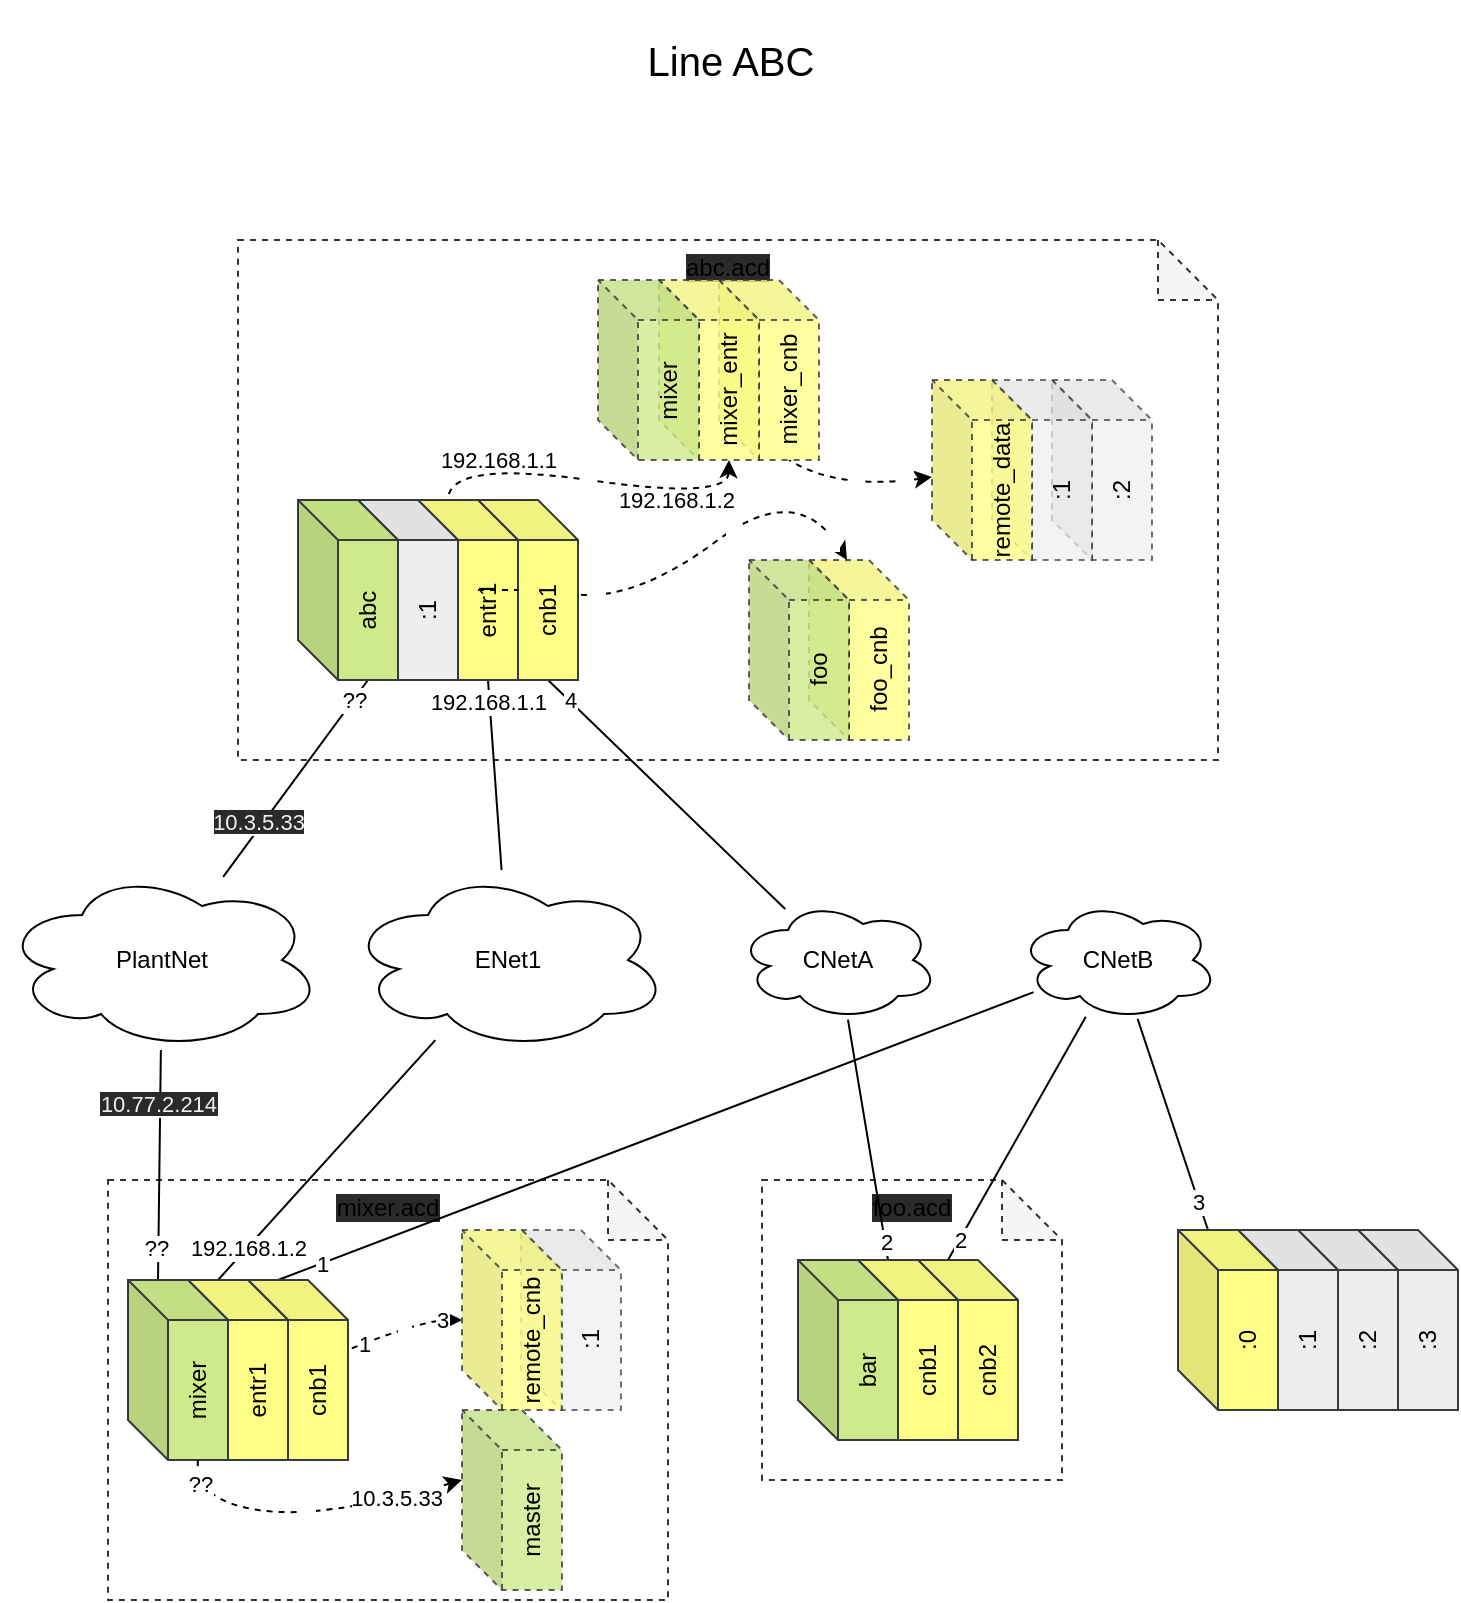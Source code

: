 <mxfile>
    <diagram id="jlea477938uRUmaAHe9S" name="Page-1">
        <mxGraphModel dx="1188" dy="924" grid="1" gridSize="10" guides="1" tooltips="1" connect="1" arrows="1" fold="1" page="1" pageScale="1" pageWidth="850" pageHeight="1100" math="0" shadow="0">
            <root>
                <mxCell id="0"/>
                <mxCell id="1" parent="0"/>
                <mxCell id="52" value="foo.acd" style="shape=note;whiteSpace=wrap;html=1;backgroundOutline=1;darkOpacity=0.05;dashed=1;labelBackgroundColor=#2a2a2a;fontFamily=Helvetica;fontColor=default;opacity=80;verticalAlign=top;" parent="1" vertex="1">
                    <mxGeometry x="441" y="610" width="150" height="150" as="geometry"/>
                </mxCell>
                <mxCell id="51" value="mixer.acd" style="shape=note;whiteSpace=wrap;html=1;backgroundOutline=1;darkOpacity=0.05;dashed=1;labelBackgroundColor=#2a2a2a;fontFamily=Helvetica;fontColor=default;opacity=80;verticalAlign=top;" parent="1" vertex="1">
                    <mxGeometry x="114" y="610" width="280" height="210" as="geometry"/>
                </mxCell>
                <mxCell id="50" value="abc.acd" style="shape=note;whiteSpace=wrap;html=1;backgroundOutline=1;darkOpacity=0.05;dashed=1;labelBackgroundColor=#2a2a2a;fontFamily=Helvetica;opacity=80;align=center;verticalAlign=top;" parent="1" vertex="1">
                    <mxGeometry x="179" y="140" width="490" height="260" as="geometry"/>
                </mxCell>
                <mxCell id="46" value="" style="edgeStyle=none;rounded=1;html=1;exitX=0;exitY=0;exitDx=35;exitDy=90;exitPerimeter=0;fontFamily=Helvetica;fontColor=default;startArrow=none;startFill=0;endArrow=none;endFill=0;" parent="1" source="44" target="48" edge="1">
                    <mxGeometry relative="1" as="geometry"/>
                </mxCell>
                <mxCell id="113" value="192.168.1.1" style="edgeLabel;html=1;align=center;verticalAlign=middle;resizable=0;points=[];fontFamily=Helvetica;fontColor=default;" parent="46" vertex="1" connectable="0">
                    <mxGeometry x="-0.78" y="-1" relative="1" as="geometry">
                        <mxPoint as="offset"/>
                    </mxGeometry>
                </mxCell>
                <mxCell id="15" value="" style="edgeStyle=none;html=1;fontFamily=Helvetica;fontColor=default;endArrow=none;endFill=0;exitX=0;exitY=0;exitDx=15;exitDy=0;exitPerimeter=0;" parent="1" source="17" target="3" edge="1">
                    <mxGeometry relative="1" as="geometry"/>
                </mxCell>
                <mxCell id="105" value="3" style="edgeLabel;html=1;align=center;verticalAlign=middle;resizable=0;points=[];fontFamily=Helvetica;fontColor=default;" parent="15" vertex="1" connectable="0">
                    <mxGeometry x="-0.724" relative="1" as="geometry">
                        <mxPoint as="offset"/>
                    </mxGeometry>
                </mxCell>
                <mxCell id="56" value="" style="edgeStyle=none;rounded=1;html=1;entryX=0;entryY=0;entryDx=15;entryDy=0;entryPerimeter=0;fontFamily=Helvetica;fontColor=default;startArrow=none;startFill=0;endArrow=none;endFill=0;" parent="1" source="2" target="53" edge="1">
                    <mxGeometry relative="1" as="geometry"/>
                </mxCell>
                <mxCell id="107" value="2" style="edgeLabel;html=1;align=center;verticalAlign=middle;resizable=0;points=[];fontFamily=Helvetica;fontColor=default;" parent="56" vertex="1" connectable="0">
                    <mxGeometry x="0.395" relative="1" as="geometry">
                        <mxPoint x="5" y="27" as="offset"/>
                    </mxGeometry>
                </mxCell>
                <mxCell id="2" value="CNetA" style="ellipse;shape=cloud;whiteSpace=wrap;html=1;align=center;" parent="1" vertex="1">
                    <mxGeometry x="429" y="470" width="100" height="60" as="geometry"/>
                </mxCell>
                <mxCell id="3" value="CNetB" style="ellipse;shape=cloud;whiteSpace=wrap;html=1;align=center;" parent="1" vertex="1">
                    <mxGeometry x="569" y="470" width="100" height="60" as="geometry"/>
                </mxCell>
                <mxCell id="5" value="" style="edgeStyle=none;html=1;endArrow=none;endFill=0;exitX=0;exitY=0;exitDx=35;exitDy=90;exitPerimeter=0;" parent="1" source="37" target="2" edge="1">
                    <mxGeometry relative="1" as="geometry">
                        <mxPoint x="399.966" y="260" as="sourcePoint"/>
                    </mxGeometry>
                </mxCell>
                <mxCell id="102" value="4" style="edgeLabel;html=1;align=center;verticalAlign=middle;resizable=0;points=[];fontFamily=Helvetica;fontColor=default;" parent="5" vertex="1" connectable="0">
                    <mxGeometry x="-0.827" y="1" relative="1" as="geometry">
                        <mxPoint as="offset"/>
                    </mxGeometry>
                </mxCell>
                <mxCell id="9" value="&lt;span style=&quot;color: rgb(240 , 240 , 240) ; font-family: &amp;#34;helvetica&amp;#34; ; font-size: 11px ; font-style: normal ; font-weight: 400 ; letter-spacing: normal ; text-align: center ; text-indent: 0px ; text-transform: none ; word-spacing: 0px ; background-color: rgb(42 , 42 , 42) ; display: inline ; float: none&quot;&gt;10.3.5.33&lt;br&gt;&lt;/span&gt;" style="edgeStyle=none;html=1;endArrow=none;endFill=0;entryX=0;entryY=0;entryDx=35;entryDy=90;entryPerimeter=0;" parent="1" source="8" target="39" edge="1">
                    <mxGeometry x="-0.478" y="2" relative="1" as="geometry">
                        <mxPoint x="307.719" y="350" as="targetPoint"/>
                        <mxPoint as="offset"/>
                    </mxGeometry>
                </mxCell>
                <mxCell id="101" value="??" style="edgeLabel;html=1;align=center;verticalAlign=middle;resizable=0;points=[];fontFamily=Helvetica;fontColor=default;" parent="9" vertex="1" connectable="0">
                    <mxGeometry x="0.797" relative="1" as="geometry">
                        <mxPoint as="offset"/>
                    </mxGeometry>
                </mxCell>
                <mxCell id="21" value="" style="edgeStyle=none;html=1;fontFamily=Helvetica;fontColor=default;startArrow=none;startFill=0;endArrow=none;endFill=0;entryX=0;entryY=0;entryDx=15;entryDy=0;entryPerimeter=0;" parent="1" source="48" target="59" edge="1">
                    <mxGeometry relative="1" as="geometry"/>
                </mxCell>
                <mxCell id="110" value="192.168.1.2" style="edgeLabel;html=1;align=center;verticalAlign=middle;resizable=0;points=[];fontFamily=Helvetica;fontColor=default;" parent="21" vertex="1" connectable="0">
                    <mxGeometry x="0.744" relative="1" as="geometry">
                        <mxPoint x="1" y="-1" as="offset"/>
                    </mxGeometry>
                </mxCell>
                <mxCell id="8" value="PlantNet" style="ellipse;shape=cloud;whiteSpace=wrap;html=1;align=center;" parent="1" vertex="1">
                    <mxGeometry x="61" y="455" width="160" height="90" as="geometry"/>
                </mxCell>
                <mxCell id="30" value="" style="edgeStyle=none;html=1;fontFamily=Helvetica;fontColor=default;endArrow=none;endFill=0;exitX=0;exitY=0;exitDx=15;exitDy=0;exitPerimeter=0;" parent="1" source="29" target="3" edge="1">
                    <mxGeometry relative="1" as="geometry">
                        <mxPoint x="736" y="640" as="sourcePoint"/>
                        <mxPoint x="779.09" y="586.966" as="targetPoint"/>
                    </mxGeometry>
                </mxCell>
                <mxCell id="111" value="1" style="edgeLabel;html=1;align=center;verticalAlign=middle;resizable=0;points=[];fontFamily=Helvetica;fontColor=default;" parent="30" vertex="1" connectable="0">
                    <mxGeometry x="-0.878" relative="1" as="geometry">
                        <mxPoint x="-1" as="offset"/>
                    </mxGeometry>
                </mxCell>
                <mxCell id="33" value="C" style="edgeStyle=none;html=1;fontFamily=Helvetica;fontColor=#FFFFFF;startArrow=classic;startFill=1;endArrow=none;endFill=0;dashed=1;curved=1;" parent="1" source="31" target="29" edge="1">
                    <mxGeometry relative="1" as="geometry">
                        <mxPoint x="69.878" y="365" as="sourcePoint"/>
                        <mxPoint x="153.122" y="645" as="targetPoint"/>
                        <Array as="points">
                            <mxPoint x="271" y="680"/>
                        </Array>
                    </mxGeometry>
                </mxCell>
                <mxCell id="98" value="3" style="edgeLabel;html=1;align=center;verticalAlign=middle;resizable=0;points=[];fontFamily=Helvetica;fontColor=default;" parent="33" vertex="1" connectable="0">
                    <mxGeometry x="-0.662" relative="1" as="geometry">
                        <mxPoint as="offset"/>
                    </mxGeometry>
                </mxCell>
                <mxCell id="99" value="1" style="edgeLabel;html=1;align=center;verticalAlign=middle;resizable=0;points=[];fontFamily=Helvetica;fontColor=default;" parent="33" vertex="1" connectable="0">
                    <mxGeometry x="0.731" relative="1" as="geometry">
                        <mxPoint as="offset"/>
                    </mxGeometry>
                </mxCell>
                <mxCell id="42" value="C" style="edgeStyle=none;html=1;dashed=1;fontFamily=Helvetica;fontColor=#FFFFFF;startArrow=classic;startFill=1;endArrow=none;endFill=0;entryX=0;entryY=0;entryDx=35;entryDy=90;entryPerimeter=0;curved=1;" parent="1" source="36" target="14" edge="1">
                    <mxGeometry relative="1" as="geometry">
                        <Array as="points">
                            <mxPoint x="479" y="265"/>
                        </Array>
                    </mxGeometry>
                </mxCell>
                <mxCell id="85" value="3" style="edgeLabel;html=1;align=center;verticalAlign=middle;resizable=0;points=[];fontFamily=Helvetica;fontColor=#FFFFFF;" parent="42" vertex="1" connectable="0">
                    <mxGeometry x="-0.649" relative="1" as="geometry">
                        <mxPoint as="offset"/>
                    </mxGeometry>
                </mxCell>
                <mxCell id="86" value="1" style="edgeLabel;html=1;align=center;verticalAlign=middle;resizable=0;points=[];fontFamily=Helvetica;fontColor=#FFFFFF;" parent="42" vertex="1" connectable="0">
                    <mxGeometry x="0.815" y="-2" relative="1" as="geometry">
                        <mxPoint x="-7" y="7" as="offset"/>
                    </mxGeometry>
                </mxCell>
                <mxCell id="48" value="ENet1" style="ellipse;shape=cloud;whiteSpace=wrap;html=1;align=center;" parent="1" vertex="1">
                    <mxGeometry x="234" y="455" width="160" height="90" as="geometry"/>
                </mxCell>
                <mxCell id="58" value="" style="edgeStyle=none;rounded=1;html=1;entryX=0;entryY=0;entryDx=15;entryDy=0;entryPerimeter=0;fontFamily=Helvetica;fontColor=default;startArrow=none;startFill=0;endArrow=none;endFill=0;" parent="1" source="3" target="57" edge="1">
                    <mxGeometry relative="1" as="geometry">
                        <mxPoint x="293.833" y="519.69" as="sourcePoint"/>
                        <mxPoint x="266" y="635" as="targetPoint"/>
                    </mxGeometry>
                </mxCell>
                <mxCell id="106" value="2" style="edgeLabel;html=1;align=center;verticalAlign=middle;resizable=0;points=[];fontFamily=Helvetica;fontColor=default;" parent="58" vertex="1" connectable="0">
                    <mxGeometry x="0.551" relative="1" as="geometry">
                        <mxPoint x="-10" y="17" as="offset"/>
                    </mxGeometry>
                </mxCell>
                <mxCell id="63" value="C" style="html=1;dashed=1;fontFamily=Helvetica;fontColor=#FFFFFF;startArrow=classic;startFill=1;endArrow=none;endFill=0;exitX=0;exitY=0;exitDx=19;exitDy=0;exitPerimeter=0;curved=1;" parent="1" source="62" target="37" edge="1">
                    <mxGeometry relative="1" as="geometry">
                        <mxPoint x="379" y="255" as="sourcePoint"/>
                        <mxPoint x="359" y="255" as="targetPoint"/>
                        <Array as="points">
                            <mxPoint x="459" y="260"/>
                            <mxPoint x="379" y="320"/>
                        </Array>
                    </mxGeometry>
                </mxCell>
                <mxCell id="87" value="2" style="edgeLabel;html=1;align=center;verticalAlign=middle;resizable=0;points=[];fontFamily=Helvetica;fontColor=#FFFFFF;" parent="63" vertex="1" connectable="0">
                    <mxGeometry x="-0.843" y="1" relative="1" as="geometry">
                        <mxPoint as="offset"/>
                    </mxGeometry>
                </mxCell>
                <mxCell id="88" value="4" style="edgeLabel;html=1;align=center;verticalAlign=middle;resizable=0;points=[];fontFamily=Helvetica;fontColor=#FFFFFF;" parent="63" vertex="1" connectable="0">
                    <mxGeometry x="0.895" y="-1" relative="1" as="geometry">
                        <mxPoint as="offset"/>
                    </mxGeometry>
                </mxCell>
                <mxCell id="65" value="E" style="edgeStyle=none;html=1;dashed=1;fontFamily=Helvetica;fontColor=#FFFFFF;startArrow=classic;startFill=1;endArrow=none;endFill=0;entryX=0;entryY=0;entryDx=15;entryDy=0;entryPerimeter=0;exitX=0;exitY=0;exitDx=35;exitDy=90;exitPerimeter=0;curved=1;" parent="1" source="60" target="44" edge="1">
                    <mxGeometry relative="1" as="geometry">
                        <mxPoint x="369" y="245" as="sourcePoint"/>
                        <mxPoint x="349" y="245" as="targetPoint"/>
                        <Array as="points">
                            <mxPoint x="424" y="270"/>
                            <mxPoint x="284" y="250"/>
                        </Array>
                    </mxGeometry>
                </mxCell>
                <mxCell id="114" value="192.168.1.1" style="edgeLabel;html=1;align=center;verticalAlign=middle;resizable=0;points=[];fontFamily=Helvetica;fontColor=default;labelBackgroundColor=none;" parent="65" vertex="1" connectable="0">
                    <mxGeometry x="0.66" y="7" relative="1" as="geometry">
                        <mxPoint x="15" y="-9" as="offset"/>
                    </mxGeometry>
                </mxCell>
                <mxCell id="115" value="192.168.1.2" style="edgeLabel;html=1;align=center;verticalAlign=middle;resizable=0;points=[];fontFamily=Helvetica;fontColor=default;labelBackgroundColor=none;" parent="65" vertex="1" connectable="0">
                    <mxGeometry x="-0.652" y="-5" relative="1" as="geometry">
                        <mxPoint x="-16" y="6" as="offset"/>
                    </mxGeometry>
                </mxCell>
                <mxCell id="68" value="&lt;span style=&quot;color: rgb(240 , 240 , 240) ; font-family: &amp;#34;helvetica&amp;#34; ; font-size: 11px ; font-style: normal ; font-weight: 400 ; letter-spacing: normal ; text-align: center ; text-indent: 0px ; text-transform: none ; word-spacing: 0px ; background-color: rgb(42 , 42 , 42) ; display: inline ; float: none&quot;&gt;10.77.2.214&lt;/span&gt;" style="edgeStyle=none;html=1;endArrow=none;endFill=0;entryX=0;entryY=0;entryDx=15;entryDy=0;entryPerimeter=0;" parent="1" source="8" target="19" edge="1">
                    <mxGeometry x="-0.523" y="-1" relative="1" as="geometry">
                        <mxPoint x="173.957" y="452.038" as="sourcePoint"/>
                        <mxPoint x="61" y="630" as="targetPoint"/>
                        <mxPoint as="offset"/>
                    </mxGeometry>
                </mxCell>
                <mxCell id="109" value="??" style="edgeLabel;html=1;align=center;verticalAlign=middle;resizable=0;points=[];fontFamily=Helvetica;fontColor=default;" parent="68" vertex="1" connectable="0">
                    <mxGeometry x="0.743" y="-1" relative="1" as="geometry">
                        <mxPoint y="-1" as="offset"/>
                    </mxGeometry>
                </mxCell>
                <mxCell id="80" value="" style="group" parent="1" vertex="1" connectable="0">
                    <mxGeometry x="209" y="270" width="140" height="90" as="geometry"/>
                </mxCell>
                <mxCell id="37" value="cnb1" style="shape=cube;whiteSpace=wrap;html=1;boundedLbl=1;backgroundOutline=1;darkOpacity=0.05;darkOpacity2=0.1;horizontal=0;fillColor=#ffff88;strokeColor=#36393d;fontColor=#000000;" parent="80" vertex="1">
                    <mxGeometry x="90" width="50" height="90" as="geometry"/>
                </mxCell>
                <mxCell id="44" value="entr1" style="shape=cube;whiteSpace=wrap;html=1;boundedLbl=1;backgroundOutline=1;darkOpacity=0.05;darkOpacity2=0.1;horizontal=0;fillColor=#ffff88;strokeColor=#36393d;fontColor=#000000;" parent="80" vertex="1">
                    <mxGeometry x="60" width="50" height="90" as="geometry"/>
                </mxCell>
                <mxCell id="43" style="edgeStyle=none;rounded=1;html=1;dashed=1;fontFamily=Helvetica;fontColor=#000000;startArrow=none;startFill=1;endArrow=none;endFill=0;" parent="80" source="37" target="44" edge="1">
                    <mxGeometry relative="1" as="geometry">
                        <mxPoint x="130" y="50" as="targetPoint"/>
                        <Array as="points"/>
                    </mxGeometry>
                </mxCell>
                <mxCell id="38" value=":1" style="shape=cube;whiteSpace=wrap;html=1;boundedLbl=1;backgroundOutline=1;darkOpacity=0.05;darkOpacity2=0.1;horizontal=0;fillColor=#eeeeee;strokeColor=#36393d;fontColor=#000000;" parent="80" vertex="1">
                    <mxGeometry x="30" width="50" height="90" as="geometry"/>
                </mxCell>
                <mxCell id="39" value="abc" style="shape=cube;whiteSpace=wrap;html=1;boundedLbl=1;backgroundOutline=1;darkOpacity=0.05;darkOpacity2=0.1;horizontal=0;fillColor=#cdeb8b;strokeColor=#36393d;fontColor=#000000;" parent="80" vertex="1">
                    <mxGeometry width="50" height="90" as="geometry"/>
                </mxCell>
                <mxCell id="81" value="" style="group" parent="1" vertex="1" connectable="0">
                    <mxGeometry x="291" y="635" width="79.5" height="90" as="geometry"/>
                </mxCell>
                <mxCell id="75" value=":1" style="shape=cube;whiteSpace=wrap;html=1;boundedLbl=1;backgroundOutline=1;darkOpacity=0.05;darkOpacity2=0.1;horizontal=0;fillColor=#eeeeee;strokeColor=#36393d;fontColor=#000000;opacity=70;dashed=1;" parent="81" vertex="1">
                    <mxGeometry x="29.5" width="50" height="90" as="geometry"/>
                </mxCell>
                <mxCell id="31" value="remote_cnb" style="shape=cube;whiteSpace=wrap;html=1;boundedLbl=1;backgroundOutline=1;darkOpacity=0.05;darkOpacity2=0.1;horizontal=0;dashed=1;fillColor=#ffff88;strokeColor=#36393d;fontColor=#000000;opacity=80;" parent="81" vertex="1">
                    <mxGeometry width="50" height="90" as="geometry"/>
                </mxCell>
                <mxCell id="82" value="" style="group" parent="1" vertex="1" connectable="0">
                    <mxGeometry x="124" y="660" width="110" height="90" as="geometry"/>
                </mxCell>
                <mxCell id="29" value="cnb1" style="shape=cube;whiteSpace=wrap;html=1;boundedLbl=1;backgroundOutline=1;darkOpacity=0.05;darkOpacity2=0.1;horizontal=0;fillColor=#ffff88;strokeColor=#36393d;fontColor=#000000;" parent="82" vertex="1">
                    <mxGeometry x="60" width="50" height="90" as="geometry"/>
                </mxCell>
                <mxCell id="59" value="entr1" style="shape=cube;whiteSpace=wrap;html=1;boundedLbl=1;backgroundOutline=1;darkOpacity=0.05;darkOpacity2=0.1;horizontal=0;fillColor=#ffff88;strokeColor=#36393d;fontColor=#000000;" parent="82" vertex="1">
                    <mxGeometry x="30" width="50" height="90" as="geometry"/>
                </mxCell>
                <mxCell id="19" value="mixer" style="shape=cube;whiteSpace=wrap;html=1;boundedLbl=1;backgroundOutline=1;darkOpacity=0.05;darkOpacity2=0.1;horizontal=0;fillColor=#cdeb8b;strokeColor=#36393d;fontColor=#000000;" parent="82" vertex="1">
                    <mxGeometry width="50" height="90" as="geometry"/>
                </mxCell>
                <mxCell id="83" value="" style="group" parent="1" vertex="1" connectable="0">
                    <mxGeometry x="459" y="650" width="110" height="90" as="geometry"/>
                </mxCell>
                <mxCell id="57" value="cnb2" style="shape=cube;whiteSpace=wrap;html=1;boundedLbl=1;backgroundOutline=1;darkOpacity=0.05;darkOpacity2=0.1;horizontal=0;fillColor=#ffff88;strokeColor=#36393d;fontColor=#000000;" parent="83" vertex="1">
                    <mxGeometry x="60" width="50" height="90" as="geometry"/>
                </mxCell>
                <mxCell id="53" value="cnb1" style="shape=cube;whiteSpace=wrap;html=1;boundedLbl=1;backgroundOutline=1;darkOpacity=0.05;darkOpacity2=0.1;horizontal=0;fillColor=#ffff88;strokeColor=#36393d;fontColor=#000000;" parent="83" vertex="1">
                    <mxGeometry x="30" width="50" height="90" as="geometry"/>
                </mxCell>
                <mxCell id="55" value="bar" style="shape=cube;whiteSpace=wrap;html=1;boundedLbl=1;backgroundOutline=1;darkOpacity=0.05;darkOpacity2=0.1;horizontal=0;fillColor=#cdeb8b;strokeColor=#36393d;fontColor=#000000;" parent="83" vertex="1">
                    <mxGeometry width="50" height="90" as="geometry"/>
                </mxCell>
                <mxCell id="96" value="master" style="shape=cube;whiteSpace=wrap;html=1;boundedLbl=1;backgroundOutline=1;darkOpacity=0.05;darkOpacity2=0.1;horizontal=0;fillColor=#cdeb8b;strokeColor=#36393d;fontColor=#000000;dashed=1;opacity=80;" parent="1" vertex="1">
                    <mxGeometry x="291" y="725" width="50" height="90" as="geometry"/>
                </mxCell>
                <mxCell id="97" value="E" style="edgeStyle=none;html=1;dashed=1;fontFamily=Helvetica;fontColor=#FFFFFF;startArrow=classic;startFill=1;endArrow=none;endFill=0;entryX=0;entryY=0;entryDx=35;entryDy=90;entryPerimeter=0;exitX=0;exitY=0;exitDx=0;exitDy=35;exitPerimeter=0;curved=1;" parent="1" source="96" target="19" edge="1">
                    <mxGeometry x="0.03" y="-6" relative="1" as="geometry">
                        <mxPoint x="386.0" y="260.0" as="sourcePoint"/>
                        <mxPoint x="236" y="280.0" as="targetPoint"/>
                        <Array as="points">
                            <mxPoint x="221" y="780"/>
                            <mxPoint x="157" y="770"/>
                        </Array>
                        <mxPoint as="offset"/>
                    </mxGeometry>
                </mxCell>
                <mxCell id="100" value="??" style="edgeLabel;html=1;align=center;verticalAlign=middle;resizable=0;points=[];fontFamily=Helvetica;fontColor=default;" parent="97" vertex="1" connectable="0">
                    <mxGeometry x="0.861" y="-2" relative="1" as="geometry">
                        <mxPoint as="offset"/>
                    </mxGeometry>
                </mxCell>
                <mxCell id="112" value="10.3.5.33" style="edgeLabel;html=1;align=center;verticalAlign=middle;resizable=0;points=[];fontFamily=Helvetica;fontColor=default;" parent="97" vertex="1" connectable="0">
                    <mxGeometry x="-0.562" y="-1" relative="1" as="geometry">
                        <mxPoint as="offset"/>
                    </mxGeometry>
                </mxCell>
                <mxCell id="116" value="" style="group" parent="1" vertex="1" connectable="0">
                    <mxGeometry x="434.5" y="300" width="80" height="90" as="geometry"/>
                </mxCell>
                <mxCell id="62" value="foo_cnb" style="shape=cube;whiteSpace=wrap;html=1;boundedLbl=1;backgroundOutline=1;darkOpacity=0.05;darkOpacity2=0.1;horizontal=0;dashed=1;fillColor=#ffff88;strokeColor=#36393d;fontColor=#000000;opacity=80;" parent="116" vertex="1">
                    <mxGeometry x="30" width="50" height="90" as="geometry"/>
                </mxCell>
                <mxCell id="66" value="foo" style="shape=cube;whiteSpace=wrap;html=1;boundedLbl=1;backgroundOutline=1;darkOpacity=0.05;darkOpacity2=0.1;horizontal=0;dashed=1;fillColor=#cdeb8b;strokeColor=#36393d;opacity=80;fontColor=#000000;" parent="116" vertex="1">
                    <mxGeometry width="50" height="90" as="geometry"/>
                </mxCell>
                <mxCell id="117" value="" style="group" parent="1" vertex="1" connectable="0">
                    <mxGeometry x="526" y="210" width="110" height="90" as="geometry"/>
                </mxCell>
                <mxCell id="72" value=":2" style="shape=cube;whiteSpace=wrap;html=1;boundedLbl=1;backgroundOutline=1;darkOpacity=0.05;darkOpacity2=0.1;horizontal=0;fillColor=#eeeeee;strokeColor=#36393d;fontColor=#000000;opacity=70;dashed=1;" parent="117" vertex="1">
                    <mxGeometry x="60" width="50" height="90" as="geometry"/>
                </mxCell>
                <mxCell id="73" value=":1" style="shape=cube;whiteSpace=wrap;html=1;boundedLbl=1;backgroundOutline=1;darkOpacity=0.05;darkOpacity2=0.1;horizontal=0;fillColor=#eeeeee;strokeColor=#36393d;fontColor=#000000;opacity=70;dashed=1;" parent="117" vertex="1">
                    <mxGeometry x="30" width="50" height="90" as="geometry"/>
                </mxCell>
                <mxCell id="36" value="remote_data" style="shape=cube;whiteSpace=wrap;html=1;boundedLbl=1;backgroundOutline=1;darkOpacity=0.05;darkOpacity2=0.1;horizontal=0;dashed=1;fillColor=#ffff88;strokeColor=#36393d;fontColor=#000000;opacity=80;" parent="117" vertex="1">
                    <mxGeometry width="50" height="90" as="geometry"/>
                </mxCell>
                <mxCell id="118" value="" style="group" parent="1" vertex="1" connectable="0">
                    <mxGeometry x="359" y="160" width="110.5" height="90" as="geometry"/>
                </mxCell>
                <mxCell id="14" value="mixer_cnb" style="shape=cube;whiteSpace=wrap;html=1;boundedLbl=1;backgroundOutline=1;darkOpacity=0.05;darkOpacity2=0.1;horizontal=0;dashed=1;fillColor=#ffff88;strokeColor=#36393d;fontColor=#000000;opacity=80;" parent="118" vertex="1">
                    <mxGeometry x="60.5" width="50" height="90" as="geometry"/>
                </mxCell>
                <mxCell id="60" value="mixer_entr" style="shape=cube;whiteSpace=wrap;html=1;boundedLbl=1;backgroundOutline=1;darkOpacity=0.05;darkOpacity2=0.1;horizontal=0;dashed=1;fillColor=#ffff88;strokeColor=#36393d;fontColor=#000000;opacity=80;" parent="118" vertex="1">
                    <mxGeometry x="30.5" width="50" height="90" as="geometry"/>
                </mxCell>
                <mxCell id="27" value="mixer" style="shape=cube;whiteSpace=wrap;html=1;boundedLbl=1;backgroundOutline=1;darkOpacity=0.05;darkOpacity2=0.1;horizontal=0;dashed=1;fillColor=#cdeb8b;strokeColor=#36393d;opacity=80;fontColor=#000000;" parent="118" vertex="1">
                    <mxGeometry width="50.5" height="90" as="geometry"/>
                </mxCell>
                <mxCell id="120" value="" style="group" parent="1" vertex="1" connectable="0">
                    <mxGeometry x="649" y="635" width="140" height="90" as="geometry"/>
                </mxCell>
                <mxCell id="119" value=":3" style="shape=cube;whiteSpace=wrap;html=1;boundedLbl=1;backgroundOutline=1;darkOpacity=0.05;darkOpacity2=0.1;horizontal=0;fillColor=#eeeeee;strokeColor=#36393d;fontColor=#000000;" parent="120" vertex="1">
                    <mxGeometry x="90" width="50" height="90" as="geometry"/>
                </mxCell>
                <mxCell id="22" value=":2" style="shape=cube;whiteSpace=wrap;html=1;boundedLbl=1;backgroundOutline=1;darkOpacity=0.05;darkOpacity2=0.1;horizontal=0;fillColor=#eeeeee;strokeColor=#36393d;fontColor=#000000;" parent="120" vertex="1">
                    <mxGeometry x="60" width="50" height="90" as="geometry"/>
                </mxCell>
                <mxCell id="23" value=":1" style="shape=cube;whiteSpace=wrap;html=1;boundedLbl=1;backgroundOutline=1;darkOpacity=0.05;darkOpacity2=0.1;horizontal=0;fillColor=#eeeeee;strokeColor=#36393d;fontColor=#000000;" parent="120" vertex="1">
                    <mxGeometry x="30" width="50" height="90" as="geometry"/>
                </mxCell>
                <mxCell id="17" value=":0" style="shape=cube;whiteSpace=wrap;html=1;boundedLbl=1;backgroundOutline=1;darkOpacity=0.05;darkOpacity2=0.1;horizontal=0;fillColor=#ffff88;strokeColor=#36393d;fontColor=#000000;" parent="120" vertex="1">
                    <mxGeometry width="50" height="90" as="geometry"/>
                </mxCell>
                <mxCell id="121" value="Line ABC" style="text;html=1;strokeColor=none;fillColor=none;align=center;verticalAlign=middle;whiteSpace=wrap;rounded=0;fontSize=20;" vertex="1" parent="1">
                    <mxGeometry x="334" y="20" width="183" height="60" as="geometry"/>
                </mxCell>
            </root>
        </mxGraphModel>
    </diagram>
</mxfile>